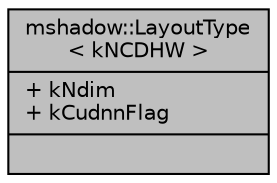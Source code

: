 digraph "mshadow::LayoutType&lt; kNCDHW &gt;"
{
 // LATEX_PDF_SIZE
  edge [fontname="Helvetica",fontsize="10",labelfontname="Helvetica",labelfontsize="10"];
  node [fontname="Helvetica",fontsize="10",shape=record];
  Node1 [label="{mshadow::LayoutType\l\< kNCDHW \>\n|+ kNdim\l+ kCudnnFlag\l|}",height=0.2,width=0.4,color="black", fillcolor="grey75", style="filled", fontcolor="black",tooltip=" "];
}
